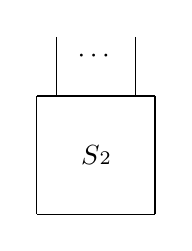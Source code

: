 \begin{tikzpicture}
	\begin{pgfonlayer}{nodelayer}
		\node [style=none] (0) at (0, 0) {$S\scriptstyle2$};
		\node [style=none] (1) at (-0.75, 0.75) {};
		\node [style=none] (2) at (-0.75, -0.75) {};
		\node [style=none] (3) at (0.75, -0.75) {};
		\node [style=none] (4) at (0.75, 0.75) {};
		\node [style=none] (17) at (-0.5, 1.5) {};
		\node [style=none] (18) at (-0.5, 0.75) {};
		\node [style=none] (19) at (0, 1.25) {$\cdots$};
		\node [style=none] (20) at (0.5, 1.5) {};
		\node [style=none] (21) at (0.5, 0.75) {};
	\end{pgfonlayer}
	\begin{pgfonlayer}{edgelayer}
		\draw (4.center) to (3.center);
		\draw (3.center) to (2.center);
		\draw (2.center) to (1.center);
		\draw (1.center) to (4.center);
		\draw (17.center) to (18.center);
		\draw (20.center) to (21.center);
	\end{pgfonlayer}
\end{tikzpicture}
